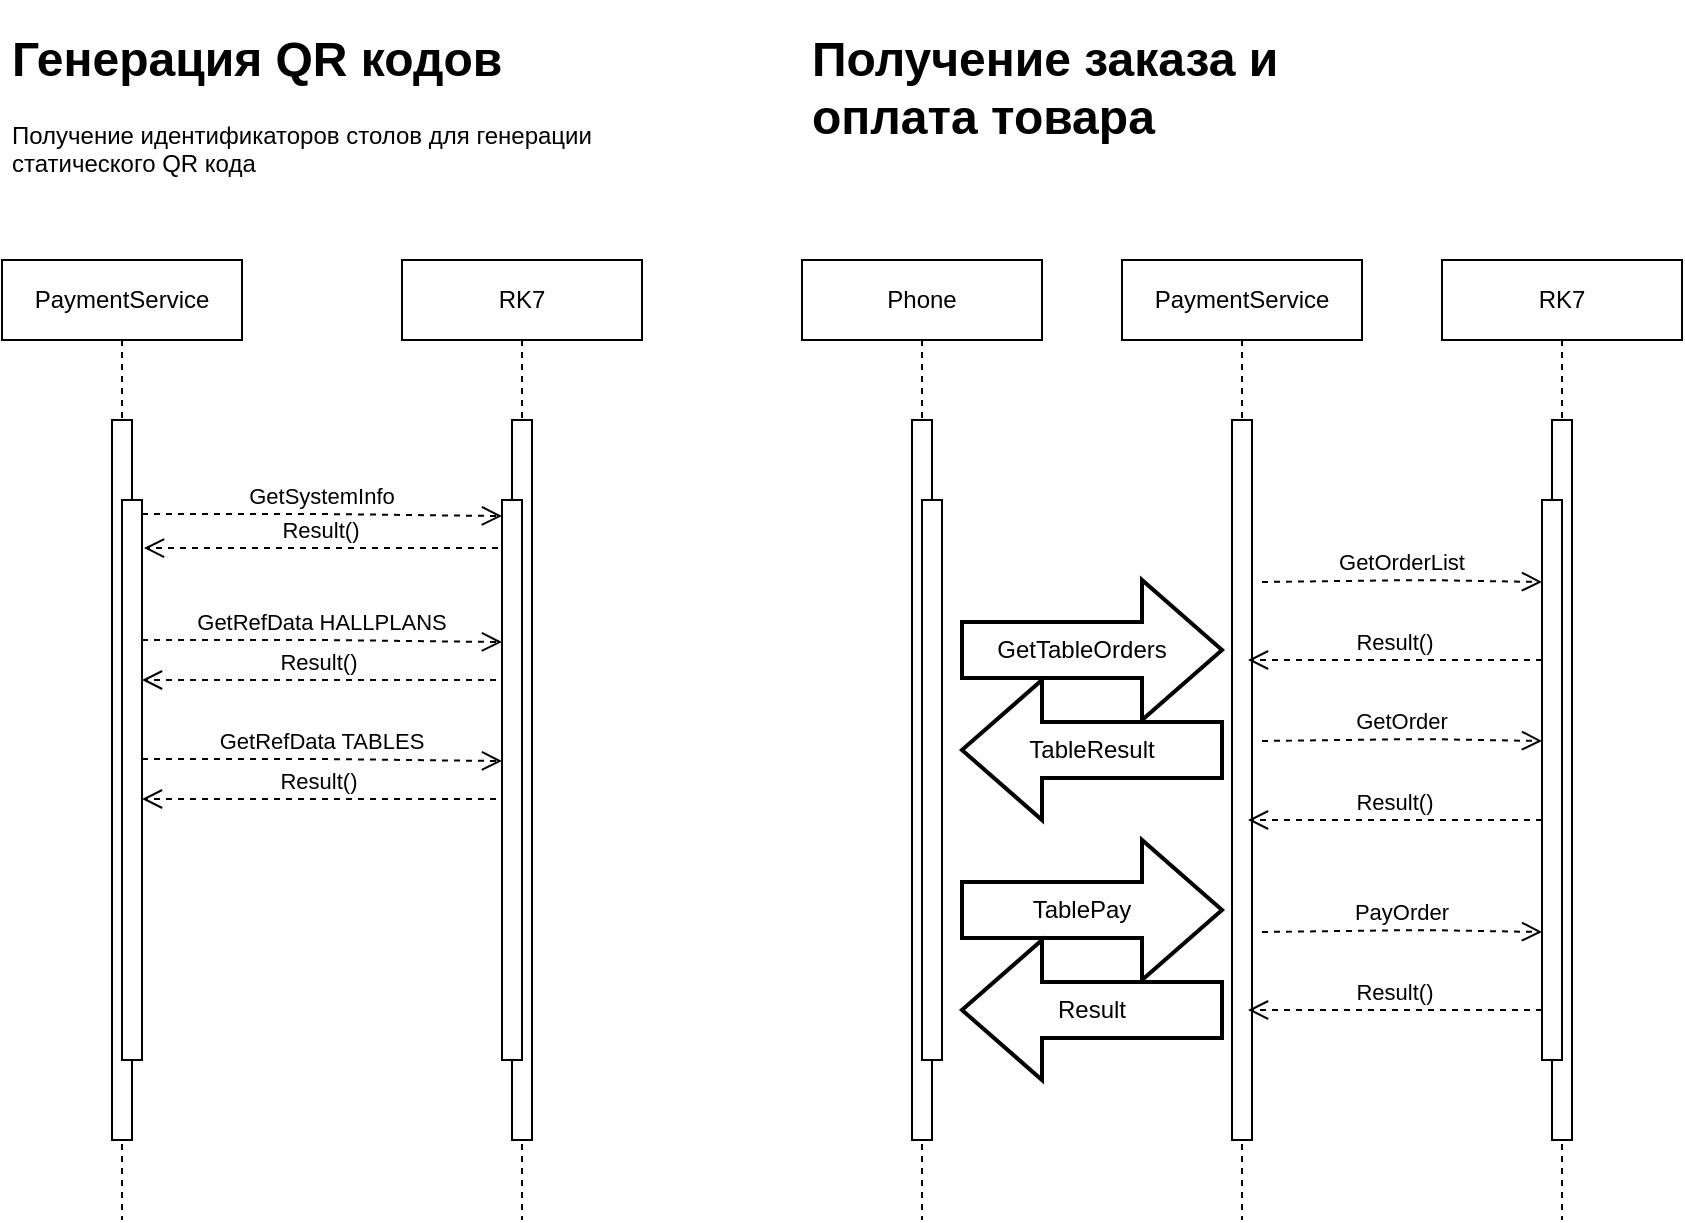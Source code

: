 <mxfile version="13.5.9" type="github">
  <diagram id="kgpKYQtTHZ0yAKxKKP6v" name="Page-1">
    <mxGraphModel dx="946" dy="637" grid="1" gridSize="10" guides="1" tooltips="1" connect="1" arrows="1" fold="1" page="1" pageScale="1" pageWidth="850" pageHeight="1100" math="0" shadow="0">
      <root>
        <mxCell id="0" />
        <mxCell id="1" parent="0" />
        <mxCell id="3nuBFxr9cyL0pnOWT2aG-10" value="Result()" style="verticalAlign=bottom;endArrow=open;dashed=1;endSize=8;shadow=0;strokeWidth=1;entryX=1.1;entryY=0.688;entryDx=0;entryDy=0;entryPerimeter=0;exitX=-0.2;exitY=0.688;exitDx=0;exitDy=0;exitPerimeter=0;" parent="1" edge="1">
          <mxGeometry relative="1" as="geometry">
            <mxPoint x="71" y="304.04" as="targetPoint" />
            <mxPoint x="248" y="304.04" as="sourcePoint" />
          </mxGeometry>
        </mxCell>
        <mxCell id="AeJz75N-dXGR-yfW4MCc-4" value="&lt;h1&gt;Генерация QR кодов&lt;/h1&gt;&lt;p&gt;Получение идентификаторов столов для генерации статического QR кода&amp;nbsp;&lt;/p&gt;" style="text;html=1;strokeColor=none;fillColor=none;spacing=5;spacingTop=-20;whiteSpace=wrap;overflow=hidden;rounded=0;" vertex="1" parent="1">
          <mxGeometry y="40" width="320" height="120" as="geometry" />
        </mxCell>
        <mxCell id="AeJz75N-dXGR-yfW4MCc-5" value="PaymentService" style="shape=umlLifeline;perimeter=lifelinePerimeter;whiteSpace=wrap;html=1;container=1;collapsible=0;recursiveResize=0;outlineConnect=0;" vertex="1" parent="1">
          <mxGeometry y="160" width="120" height="480" as="geometry" />
        </mxCell>
        <mxCell id="3nuBFxr9cyL0pnOWT2aG-2" value="" style="points=[];perimeter=orthogonalPerimeter;rounded=0;shadow=0;strokeWidth=1;" parent="AeJz75N-dXGR-yfW4MCc-5" vertex="1">
          <mxGeometry x="55" y="80" width="10" height="360" as="geometry" />
        </mxCell>
        <mxCell id="AeJz75N-dXGR-yfW4MCc-6" value="RK7" style="shape=umlLifeline;perimeter=lifelinePerimeter;whiteSpace=wrap;html=1;container=1;collapsible=0;recursiveResize=0;outlineConnect=0;" vertex="1" parent="1">
          <mxGeometry x="200" y="160" width="120" height="480" as="geometry" />
        </mxCell>
        <mxCell id="3nuBFxr9cyL0pnOWT2aG-6" value="" style="points=[];perimeter=orthogonalPerimeter;rounded=0;shadow=0;strokeWidth=1;" parent="AeJz75N-dXGR-yfW4MCc-6" vertex="1">
          <mxGeometry x="55" y="80" width="10" height="360" as="geometry" />
        </mxCell>
        <mxCell id="3nuBFxr9cyL0pnOWT2aG-4" value="" style="points=[];perimeter=orthogonalPerimeter;rounded=0;shadow=0;strokeWidth=1;" parent="1" vertex="1">
          <mxGeometry x="60" y="280" width="10" height="280" as="geometry" />
        </mxCell>
        <mxCell id="AeJz75N-dXGR-yfW4MCc-12" value="" style="points=[];perimeter=orthogonalPerimeter;rounded=0;shadow=0;strokeWidth=1;" vertex="1" parent="1">
          <mxGeometry x="250" y="280" width="10" height="280" as="geometry" />
        </mxCell>
        <mxCell id="AeJz75N-dXGR-yfW4MCc-13" value="GetSystemInfo" style="verticalAlign=bottom;endArrow=open;dashed=1;endSize=8;shadow=0;strokeWidth=1;entryX=0;entryY=0.263;entryDx=0;entryDy=0;entryPerimeter=0;exitX=1;exitY=0.25;exitDx=0;exitDy=0;exitPerimeter=0;" edge="1" parent="1">
          <mxGeometry relative="1" as="geometry">
            <mxPoint x="250" y="288.04" as="targetPoint" />
            <mxPoint x="70" y="287" as="sourcePoint" />
            <Array as="points">
              <mxPoint x="160" y="287" />
            </Array>
          </mxGeometry>
        </mxCell>
        <mxCell id="AeJz75N-dXGR-yfW4MCc-15" value="&lt;h1&gt;Получение заказа и оплата товара&lt;/h1&gt;" style="text;html=1;strokeColor=none;fillColor=none;spacing=5;spacingTop=-20;whiteSpace=wrap;overflow=hidden;rounded=0;" vertex="1" parent="1">
          <mxGeometry x="400" y="40" width="320" height="120" as="geometry" />
        </mxCell>
        <mxCell id="AeJz75N-dXGR-yfW4MCc-22" value="Result()" style="verticalAlign=bottom;endArrow=open;dashed=1;endSize=8;shadow=0;strokeWidth=1;entryX=1.1;entryY=0.688;entryDx=0;entryDy=0;entryPerimeter=0;exitX=-0.2;exitY=0.688;exitDx=0;exitDy=0;exitPerimeter=0;" edge="1" parent="1">
          <mxGeometry relative="1" as="geometry">
            <mxPoint x="70" y="370" as="targetPoint" />
            <mxPoint x="247" y="370" as="sourcePoint" />
          </mxGeometry>
        </mxCell>
        <mxCell id="AeJz75N-dXGR-yfW4MCc-23" value="GetRefData HALLPLANS" style="verticalAlign=bottom;endArrow=open;dashed=1;endSize=8;shadow=0;strokeWidth=1;entryX=0;entryY=0.263;entryDx=0;entryDy=0;entryPerimeter=0;exitX=1;exitY=0.25;exitDx=0;exitDy=0;exitPerimeter=0;" edge="1" parent="1">
          <mxGeometry relative="1" as="geometry">
            <mxPoint x="250" y="351.04" as="targetPoint" />
            <mxPoint x="70" y="350" as="sourcePoint" />
            <Array as="points">
              <mxPoint x="160" y="350" />
            </Array>
          </mxGeometry>
        </mxCell>
        <mxCell id="AeJz75N-dXGR-yfW4MCc-24" value="Result()" style="verticalAlign=bottom;endArrow=open;dashed=1;endSize=8;shadow=0;strokeWidth=1;entryX=1.1;entryY=0.688;entryDx=0;entryDy=0;entryPerimeter=0;exitX=-0.2;exitY=0.688;exitDx=0;exitDy=0;exitPerimeter=0;" edge="1" parent="1">
          <mxGeometry relative="1" as="geometry">
            <mxPoint x="70" y="429.5" as="targetPoint" />
            <mxPoint x="247" y="429.5" as="sourcePoint" />
          </mxGeometry>
        </mxCell>
        <mxCell id="AeJz75N-dXGR-yfW4MCc-25" value="GetRefData TABLES" style="verticalAlign=bottom;endArrow=open;dashed=1;endSize=8;shadow=0;strokeWidth=1;entryX=0;entryY=0.263;entryDx=0;entryDy=0;entryPerimeter=0;exitX=1;exitY=0.25;exitDx=0;exitDy=0;exitPerimeter=0;" edge="1" parent="1">
          <mxGeometry relative="1" as="geometry">
            <mxPoint x="250" y="410.54" as="targetPoint" />
            <mxPoint x="70" y="409.5" as="sourcePoint" />
            <Array as="points">
              <mxPoint x="160" y="409.5" />
            </Array>
          </mxGeometry>
        </mxCell>
        <mxCell id="AeJz75N-dXGR-yfW4MCc-28" value="PaymentService" style="shape=umlLifeline;perimeter=lifelinePerimeter;whiteSpace=wrap;html=1;container=1;collapsible=0;recursiveResize=0;outlineConnect=0;" vertex="1" parent="1">
          <mxGeometry x="560" y="160" width="120" height="480" as="geometry" />
        </mxCell>
        <mxCell id="AeJz75N-dXGR-yfW4MCc-29" value="" style="points=[];perimeter=orthogonalPerimeter;rounded=0;shadow=0;strokeWidth=1;" vertex="1" parent="AeJz75N-dXGR-yfW4MCc-28">
          <mxGeometry x="55" y="80" width="10" height="360" as="geometry" />
        </mxCell>
        <mxCell id="AeJz75N-dXGR-yfW4MCc-30" value="RK7" style="shape=umlLifeline;perimeter=lifelinePerimeter;whiteSpace=wrap;html=1;container=1;collapsible=0;recursiveResize=0;outlineConnect=0;" vertex="1" parent="1">
          <mxGeometry x="720" y="160" width="120" height="480" as="geometry" />
        </mxCell>
        <mxCell id="AeJz75N-dXGR-yfW4MCc-31" value="" style="points=[];perimeter=orthogonalPerimeter;rounded=0;shadow=0;strokeWidth=1;" vertex="1" parent="AeJz75N-dXGR-yfW4MCc-30">
          <mxGeometry x="55" y="80" width="10" height="360" as="geometry" />
        </mxCell>
        <mxCell id="AeJz75N-dXGR-yfW4MCc-33" value="" style="points=[];perimeter=orthogonalPerimeter;rounded=0;shadow=0;strokeWidth=1;" vertex="1" parent="1">
          <mxGeometry x="770" y="280" width="10" height="280" as="geometry" />
        </mxCell>
        <mxCell id="AeJz75N-dXGR-yfW4MCc-34" value="GetOrderList" style="verticalAlign=bottom;endArrow=open;dashed=1;endSize=8;shadow=0;strokeWidth=1;" edge="1" parent="1">
          <mxGeometry relative="1" as="geometry">
            <mxPoint x="770" y="321" as="targetPoint" />
            <mxPoint x="630" y="321" as="sourcePoint" />
            <Array as="points">
              <mxPoint x="710" y="320" />
            </Array>
          </mxGeometry>
        </mxCell>
        <mxCell id="AeJz75N-dXGR-yfW4MCc-39" value="Phone" style="shape=umlLifeline;perimeter=lifelinePerimeter;whiteSpace=wrap;html=1;container=1;collapsible=0;recursiveResize=0;outlineConnect=0;" vertex="1" parent="1">
          <mxGeometry x="400" y="160" width="120" height="480" as="geometry" />
        </mxCell>
        <mxCell id="AeJz75N-dXGR-yfW4MCc-40" value="" style="points=[];perimeter=orthogonalPerimeter;rounded=0;shadow=0;strokeWidth=1;" vertex="1" parent="AeJz75N-dXGR-yfW4MCc-39">
          <mxGeometry x="55" y="80" width="10" height="360" as="geometry" />
        </mxCell>
        <mxCell id="AeJz75N-dXGR-yfW4MCc-41" value="" style="points=[];perimeter=orthogonalPerimeter;rounded=0;shadow=0;strokeWidth=1;" vertex="1" parent="AeJz75N-dXGR-yfW4MCc-39">
          <mxGeometry x="60" y="120" width="10" height="280" as="geometry" />
        </mxCell>
        <mxCell id="AeJz75N-dXGR-yfW4MCc-44" value="GetOrder" style="verticalAlign=bottom;endArrow=open;dashed=1;endSize=8;shadow=0;strokeWidth=1;" edge="1" parent="1">
          <mxGeometry relative="1" as="geometry">
            <mxPoint x="770" y="400.5" as="targetPoint" />
            <mxPoint x="630" y="400.5" as="sourcePoint" />
            <Array as="points">
              <mxPoint x="710" y="399.5" />
            </Array>
          </mxGeometry>
        </mxCell>
        <mxCell id="AeJz75N-dXGR-yfW4MCc-45" value="Result()" style="verticalAlign=bottom;endArrow=open;dashed=1;endSize=8;shadow=0;strokeWidth=1;entryX=1.1;entryY=0.688;entryDx=0;entryDy=0;entryPerimeter=0;" edge="1" parent="1">
          <mxGeometry relative="1" as="geometry">
            <mxPoint x="623" y="440" as="targetPoint" />
            <mxPoint x="770" y="440" as="sourcePoint" />
          </mxGeometry>
        </mxCell>
        <mxCell id="AeJz75N-dXGR-yfW4MCc-46" value="Result()" style="verticalAlign=bottom;endArrow=open;dashed=1;endSize=8;shadow=0;strokeWidth=1;entryX=1.1;entryY=0.688;entryDx=0;entryDy=0;entryPerimeter=0;" edge="1" parent="1">
          <mxGeometry relative="1" as="geometry">
            <mxPoint x="623" y="360" as="targetPoint" />
            <mxPoint x="770" y="360" as="sourcePoint" />
          </mxGeometry>
        </mxCell>
        <mxCell id="AeJz75N-dXGR-yfW4MCc-47" value="" style="verticalLabelPosition=bottom;verticalAlign=top;html=1;strokeWidth=2;shape=mxgraph.arrows2.arrow;dy=0.6;dx=40;notch=0;" vertex="1" parent="1">
          <mxGeometry x="480" y="320" width="130" height="70" as="geometry" />
        </mxCell>
        <mxCell id="AeJz75N-dXGR-yfW4MCc-49" value="GetTableOrders" style="text;html=1;strokeColor=none;fillColor=none;align=center;verticalAlign=middle;whiteSpace=wrap;rounded=0;" vertex="1" parent="1">
          <mxGeometry x="520" y="345" width="40" height="20" as="geometry" />
        </mxCell>
        <mxCell id="AeJz75N-dXGR-yfW4MCc-51" value="" style="verticalLabelPosition=bottom;verticalAlign=top;html=1;strokeWidth=2;shape=mxgraph.arrows2.arrow;dy=0.6;dx=40;notch=0;rotation=-180;" vertex="1" parent="1">
          <mxGeometry x="480" y="370" width="130" height="70" as="geometry" />
        </mxCell>
        <mxCell id="AeJz75N-dXGR-yfW4MCc-52" value="TableResult" style="text;html=1;strokeColor=none;fillColor=none;align=center;verticalAlign=middle;whiteSpace=wrap;rounded=0;" vertex="1" parent="1">
          <mxGeometry x="525" y="395" width="40" height="20" as="geometry" />
        </mxCell>
        <mxCell id="AeJz75N-dXGR-yfW4MCc-64" value="" style="verticalLabelPosition=bottom;verticalAlign=top;html=1;strokeWidth=2;shape=mxgraph.arrows2.arrow;dy=0.6;dx=40;notch=0;" vertex="1" parent="1">
          <mxGeometry x="480" y="450" width="130" height="70" as="geometry" />
        </mxCell>
        <mxCell id="AeJz75N-dXGR-yfW4MCc-65" value="TablePay" style="text;html=1;strokeColor=none;fillColor=none;align=center;verticalAlign=middle;whiteSpace=wrap;rounded=0;" vertex="1" parent="1">
          <mxGeometry x="520" y="475" width="40" height="20" as="geometry" />
        </mxCell>
        <mxCell id="AeJz75N-dXGR-yfW4MCc-66" value="" style="verticalLabelPosition=bottom;verticalAlign=top;html=1;strokeWidth=2;shape=mxgraph.arrows2.arrow;dy=0.6;dx=40;notch=0;rotation=-180;" vertex="1" parent="1">
          <mxGeometry x="480" y="500" width="130" height="70" as="geometry" />
        </mxCell>
        <mxCell id="AeJz75N-dXGR-yfW4MCc-67" value="Result" style="text;html=1;strokeColor=none;fillColor=none;align=center;verticalAlign=middle;whiteSpace=wrap;rounded=0;" vertex="1" parent="1">
          <mxGeometry x="525" y="525" width="40" height="20" as="geometry" />
        </mxCell>
        <mxCell id="AeJz75N-dXGR-yfW4MCc-68" value="PayOrder" style="verticalAlign=bottom;endArrow=open;dashed=1;endSize=8;shadow=0;strokeWidth=1;" edge="1" parent="1">
          <mxGeometry relative="1" as="geometry">
            <mxPoint x="770" y="496" as="targetPoint" />
            <mxPoint x="630" y="496" as="sourcePoint" />
            <Array as="points">
              <mxPoint x="710" y="495" />
            </Array>
          </mxGeometry>
        </mxCell>
        <mxCell id="AeJz75N-dXGR-yfW4MCc-69" value="Result()" style="verticalAlign=bottom;endArrow=open;dashed=1;endSize=8;shadow=0;strokeWidth=1;entryX=1.1;entryY=0.688;entryDx=0;entryDy=0;entryPerimeter=0;" edge="1" parent="1">
          <mxGeometry relative="1" as="geometry">
            <mxPoint x="623" y="535" as="targetPoint" />
            <mxPoint x="770" y="535" as="sourcePoint" />
          </mxGeometry>
        </mxCell>
      </root>
    </mxGraphModel>
  </diagram>
</mxfile>
